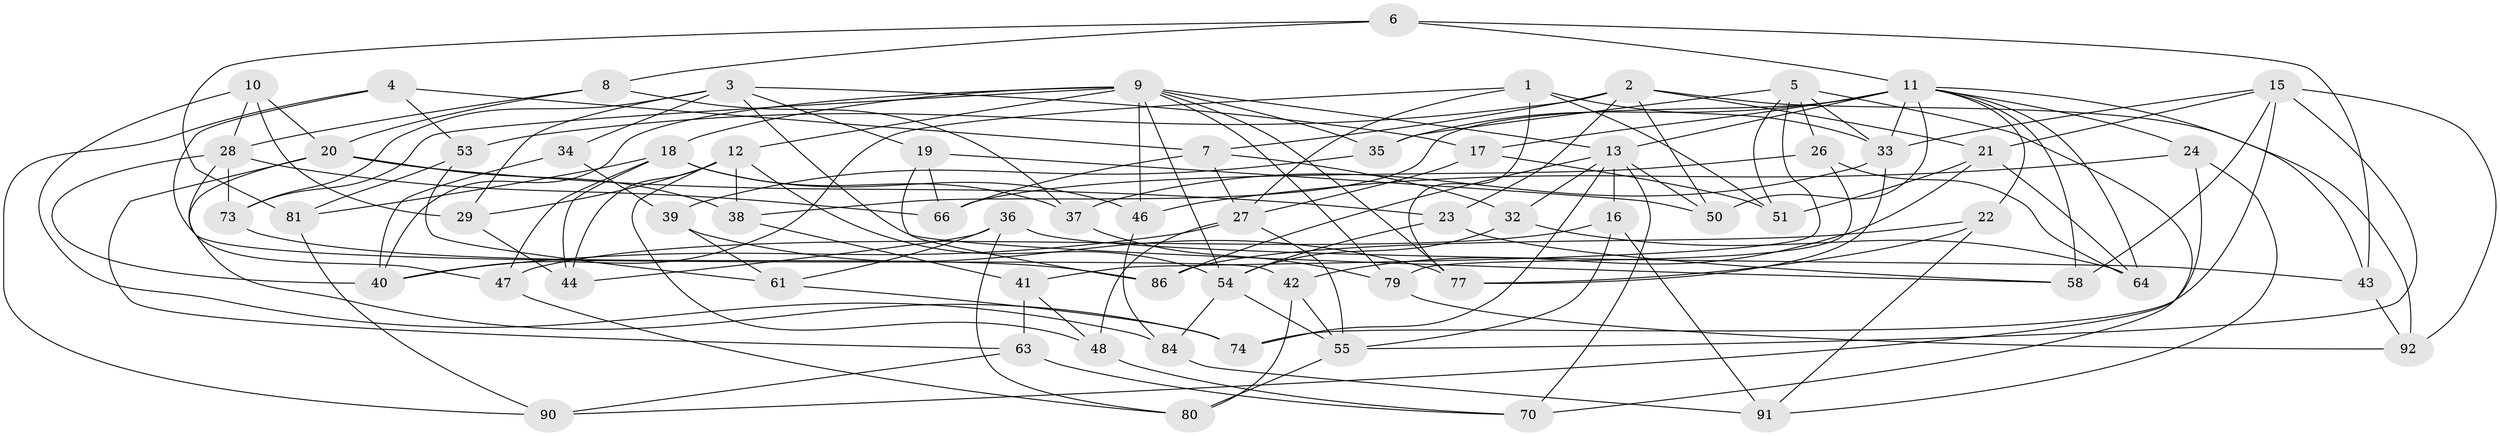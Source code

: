 // original degree distribution, {4: 1.0}
// Generated by graph-tools (version 1.1) at 2025/20/03/04/25 18:20:49]
// undirected, 65 vertices, 153 edges
graph export_dot {
graph [start="1"]
  node [color=gray90,style=filled];
  1 [super="+25"];
  2 [super="+49"];
  3 [super="+59"];
  4;
  5 [super="+14"];
  6;
  7 [super="+72"];
  8;
  9 [super="+83+30+88"];
  10;
  11 [super="+45+31+76"];
  12 [super="+82"];
  13 [super="+71+85"];
  15 [super="+57"];
  16;
  17;
  18 [super="+60"];
  19;
  20 [super="+65"];
  21 [super="+56"];
  22;
  23;
  24;
  26;
  27 [super="+69"];
  28 [super="+67"];
  29;
  32;
  33 [super="+93"];
  34;
  35;
  36;
  37;
  38;
  39;
  40 [super="+75"];
  41;
  42;
  43;
  44;
  46;
  47;
  48;
  50;
  51;
  53;
  54 [super="+68"];
  55 [super="+78"];
  58;
  61;
  63;
  64;
  66;
  70;
  73;
  74;
  77 [super="+87"];
  79;
  80;
  81;
  84;
  86;
  90;
  91;
  92;
  1 -- 40;
  1 -- 51;
  1 -- 77 [weight=2];
  1 -- 27;
  1 -- 33;
  2 -- 21 [weight=2];
  2 -- 7 [weight=2];
  2 -- 50;
  2 -- 53;
  2 -- 23;
  2 -- 92;
  3 -- 73;
  3 -- 58;
  3 -- 34;
  3 -- 19;
  3 -- 17;
  3 -- 29;
  4 -- 53;
  4 -- 42;
  4 -- 90;
  4 -- 7;
  5 -- 35;
  5 -- 70;
  5 -- 33;
  5 -- 41;
  5 -- 26;
  5 -- 51;
  6 -- 81;
  6 -- 8;
  6 -- 43;
  6 -- 11;
  7 -- 66;
  7 -- 32;
  7 -- 27;
  8 -- 20;
  8 -- 37;
  8 -- 28;
  9 -- 35;
  9 -- 73;
  9 -- 18;
  9 -- 77;
  9 -- 46;
  9 -- 54;
  9 -- 12;
  9 -- 79;
  9 -- 13;
  9 -- 40;
  10 -- 29;
  10 -- 84;
  10 -- 20;
  10 -- 28;
  11 -- 64;
  11 -- 24;
  11 -- 43;
  11 -- 33;
  11 -- 50;
  11 -- 22;
  11 -- 38;
  11 -- 17;
  11 -- 35;
  11 -- 58;
  11 -- 13;
  12 -- 29;
  12 -- 44;
  12 -- 48;
  12 -- 54;
  12 -- 38;
  13 -- 86;
  13 -- 32;
  13 -- 70;
  13 -- 16;
  13 -- 50;
  13 -- 74;
  15 -- 74;
  15 -- 33;
  15 -- 21;
  15 -- 58;
  15 -- 92;
  15 -- 55;
  16 -- 91;
  16 -- 47;
  16 -- 55;
  17 -- 51;
  17 -- 27;
  18 -- 46;
  18 -- 37;
  18 -- 81;
  18 -- 44;
  18 -- 47;
  19 -- 86;
  19 -- 66;
  19 -- 50;
  20 -- 23;
  20 -- 74;
  20 -- 38;
  20 -- 63;
  21 -- 42;
  21 -- 64;
  21 -- 51;
  22 -- 91;
  22 -- 86;
  22 -- 77;
  23 -- 54;
  23 -- 58;
  24 -- 46;
  24 -- 91;
  24 -- 90;
  26 -- 79;
  26 -- 64;
  26 -- 66;
  27 -- 48;
  27 -- 55;
  27 -- 40;
  28 -- 73;
  28 -- 47;
  28 -- 40;
  28 -- 66;
  29 -- 44;
  32 -- 64;
  32 -- 54;
  33 -- 77;
  33 -- 37;
  34 -- 40 [weight=2];
  34 -- 39;
  35 -- 39;
  36 -- 61;
  36 -- 80;
  36 -- 44;
  36 -- 43;
  37 -- 79;
  38 -- 41;
  39 -- 61;
  39 -- 77;
  41 -- 48;
  41 -- 63;
  42 -- 80;
  42 -- 55;
  43 -- 92;
  46 -- 84;
  47 -- 80;
  48 -- 70;
  53 -- 81;
  53 -- 61;
  54 -- 84;
  54 -- 55;
  55 -- 80;
  61 -- 74;
  63 -- 90;
  63 -- 70;
  73 -- 86;
  79 -- 92;
  81 -- 90;
  84 -- 91;
}
